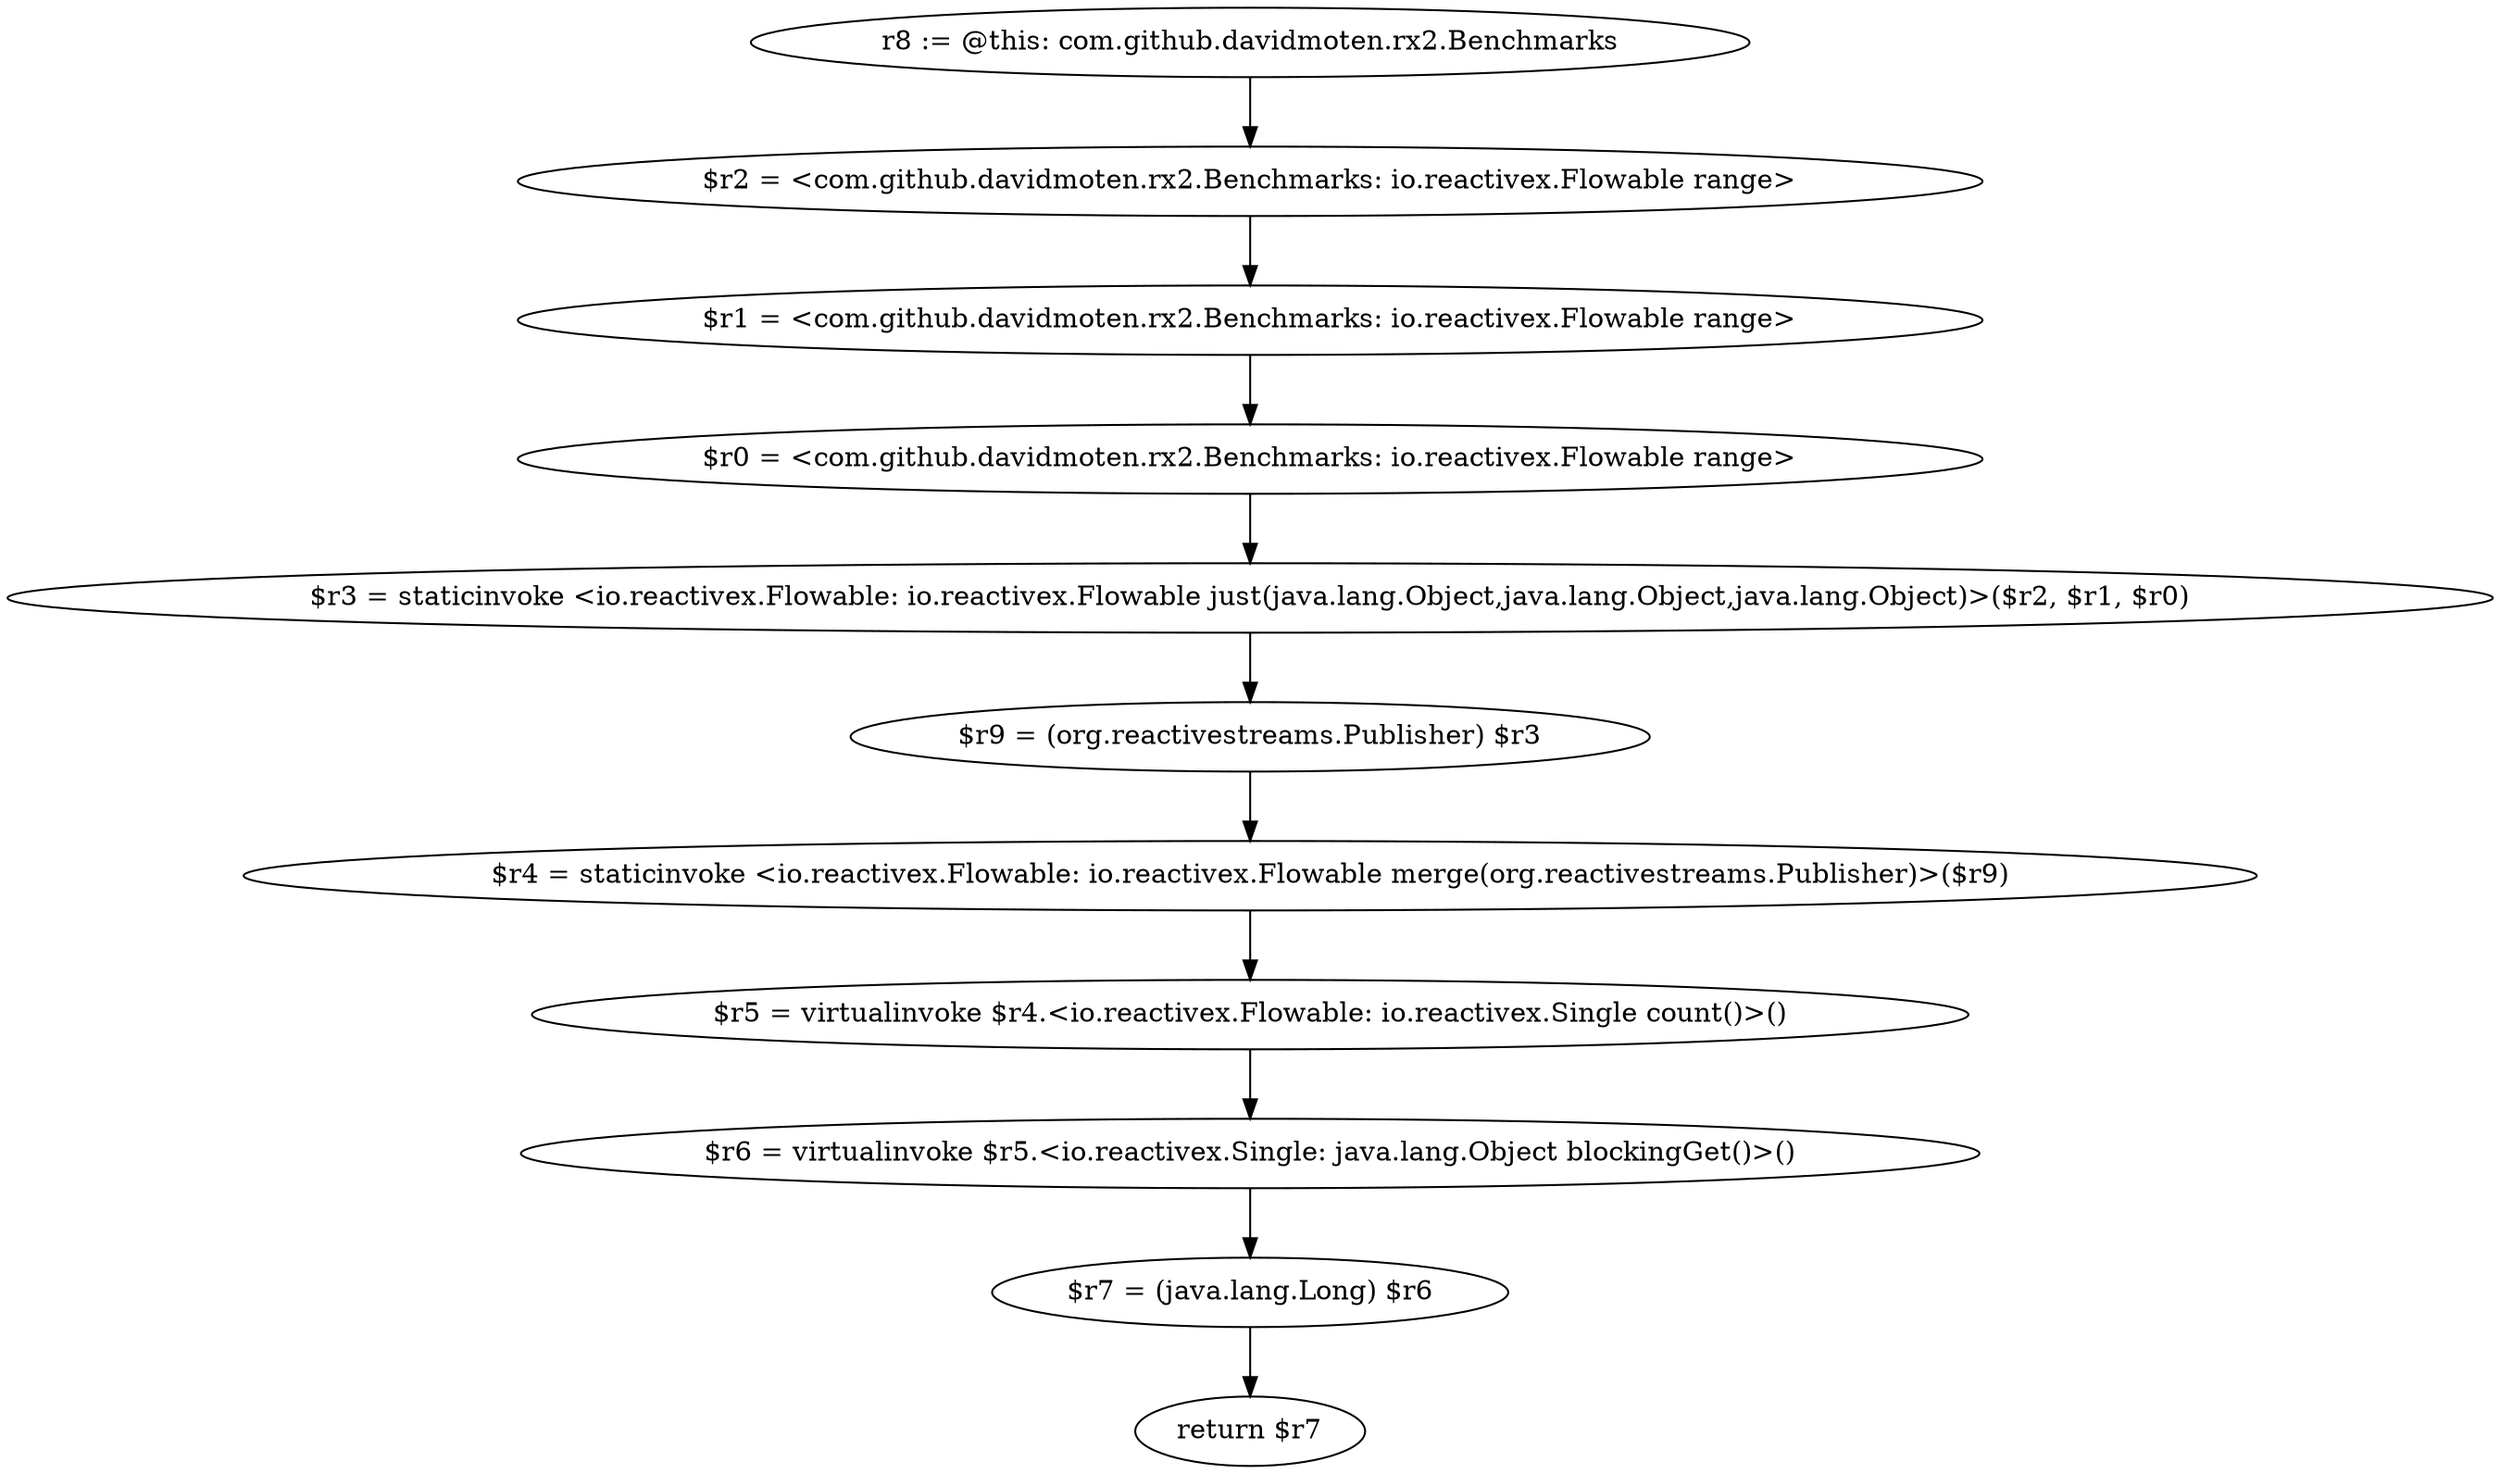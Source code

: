 digraph "unitGraph" {
    "r8 := @this: com.github.davidmoten.rx2.Benchmarks"
    "$r2 = <com.github.davidmoten.rx2.Benchmarks: io.reactivex.Flowable range>"
    "$r1 = <com.github.davidmoten.rx2.Benchmarks: io.reactivex.Flowable range>"
    "$r0 = <com.github.davidmoten.rx2.Benchmarks: io.reactivex.Flowable range>"
    "$r3 = staticinvoke <io.reactivex.Flowable: io.reactivex.Flowable just(java.lang.Object,java.lang.Object,java.lang.Object)>($r2, $r1, $r0)"
    "$r9 = (org.reactivestreams.Publisher) $r3"
    "$r4 = staticinvoke <io.reactivex.Flowable: io.reactivex.Flowable merge(org.reactivestreams.Publisher)>($r9)"
    "$r5 = virtualinvoke $r4.<io.reactivex.Flowable: io.reactivex.Single count()>()"
    "$r6 = virtualinvoke $r5.<io.reactivex.Single: java.lang.Object blockingGet()>()"
    "$r7 = (java.lang.Long) $r6"
    "return $r7"
    "r8 := @this: com.github.davidmoten.rx2.Benchmarks"->"$r2 = <com.github.davidmoten.rx2.Benchmarks: io.reactivex.Flowable range>";
    "$r2 = <com.github.davidmoten.rx2.Benchmarks: io.reactivex.Flowable range>"->"$r1 = <com.github.davidmoten.rx2.Benchmarks: io.reactivex.Flowable range>";
    "$r1 = <com.github.davidmoten.rx2.Benchmarks: io.reactivex.Flowable range>"->"$r0 = <com.github.davidmoten.rx2.Benchmarks: io.reactivex.Flowable range>";
    "$r0 = <com.github.davidmoten.rx2.Benchmarks: io.reactivex.Flowable range>"->"$r3 = staticinvoke <io.reactivex.Flowable: io.reactivex.Flowable just(java.lang.Object,java.lang.Object,java.lang.Object)>($r2, $r1, $r0)";
    "$r3 = staticinvoke <io.reactivex.Flowable: io.reactivex.Flowable just(java.lang.Object,java.lang.Object,java.lang.Object)>($r2, $r1, $r0)"->"$r9 = (org.reactivestreams.Publisher) $r3";
    "$r9 = (org.reactivestreams.Publisher) $r3"->"$r4 = staticinvoke <io.reactivex.Flowable: io.reactivex.Flowable merge(org.reactivestreams.Publisher)>($r9)";
    "$r4 = staticinvoke <io.reactivex.Flowable: io.reactivex.Flowable merge(org.reactivestreams.Publisher)>($r9)"->"$r5 = virtualinvoke $r4.<io.reactivex.Flowable: io.reactivex.Single count()>()";
    "$r5 = virtualinvoke $r4.<io.reactivex.Flowable: io.reactivex.Single count()>()"->"$r6 = virtualinvoke $r5.<io.reactivex.Single: java.lang.Object blockingGet()>()";
    "$r6 = virtualinvoke $r5.<io.reactivex.Single: java.lang.Object blockingGet()>()"->"$r7 = (java.lang.Long) $r6";
    "$r7 = (java.lang.Long) $r6"->"return $r7";
}
